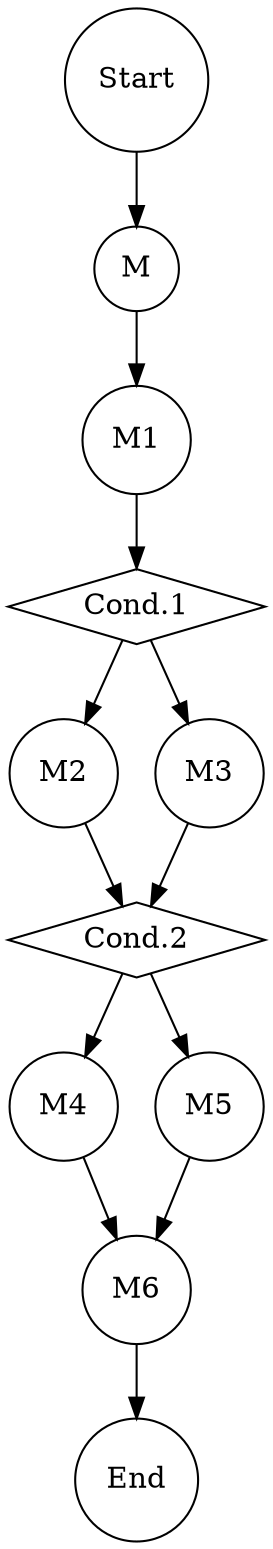 strict digraph {
  "global:M" [label=M,shape=circle,type=FunctionDeclaration,scope=global]
  "M:Cond.1" [label="Cond.1",shape=diamond,type=Condition,scope=M]
  "M:Cond.2" [label="Cond.2",shape=diamond,type=Condition,scope=M]
  "global:M1" [label=M1,shape=circle,type=FunctionDeclaration,scope=global]
  "global:M2" [label=M2,shape=circle,type=FunctionDeclaration,scope=global]
  "global:M3" [label=M3,shape=circle,type=FunctionDeclaration,scope=global]
  "global:M4" [label=M4,shape=circle,type=FunctionDeclaration,scope=global]
  "global:M5" [label=M5,shape=circle,type=FunctionDeclaration,scope=global]
  "global:M6" [label=M6,shape=circle,type=FunctionDeclaration,scope=global]
  "global:Start" [label=Start,shape=circle,type=EntryPoint,scope=global]
  "global:End" [label=End,shape=circle,type=ExitPoint,scope=global]
  "global:M" -> "global:M1" [type=control]
  "global:M1" -> "M:Cond.1" [type=control]
  "M:Cond.1" -> "global:M2" [type=control]
  "M:Cond.1" -> "global:M3" [type=control]
  "global:M3" -> "M:Cond.2" [type=control]
  "global:M2" -> "M:Cond.2" [type=control]
  "M:Cond.2" -> "global:M4" [type=control]
  "M:Cond.2" -> "global:M5" [type=control]
  "global:M5" -> "global:M6" [type=control]
  "global:M4" -> "global:M6" [type=control]
  "global:Start" -> "global:M" [type=call]
  "global:M6" -> "global:End" [type=control]
}
